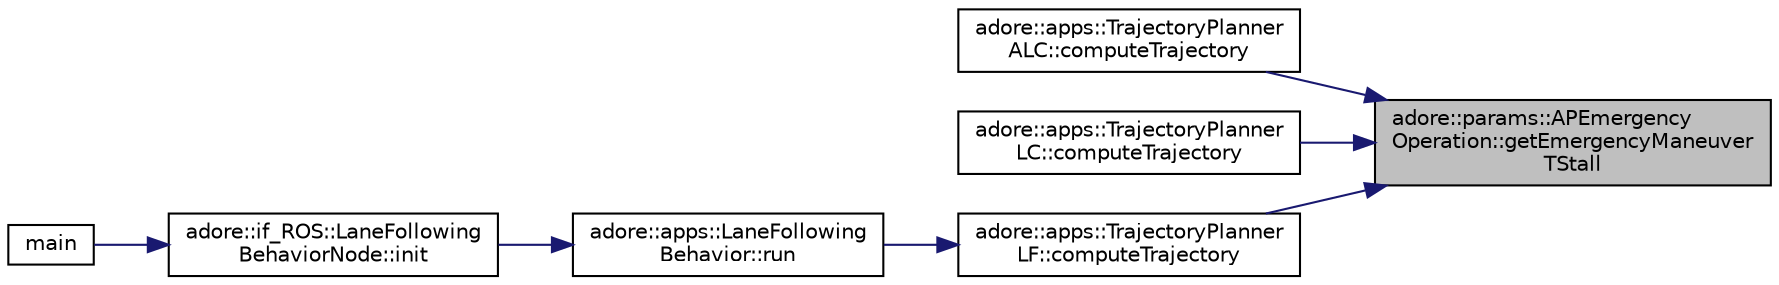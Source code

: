 digraph "adore::params::APEmergencyOperation::getEmergencyManeuverTStall"
{
 // LATEX_PDF_SIZE
  edge [fontname="Helvetica",fontsize="10",labelfontname="Helvetica",labelfontsize="10"];
  node [fontname="Helvetica",fontsize="10",shape=record];
  rankdir="RL";
  Node1 [label="adore::params::APEmergency\lOperation::getEmergencyManeuver\lTStall",height=0.2,width=0.4,color="black", fillcolor="grey75", style="filled", fontcolor="black",tooltip=" "];
  Node1 -> Node2 [dir="back",color="midnightblue",fontsize="10",style="solid",fontname="Helvetica"];
  Node2 [label="adore::apps::TrajectoryPlanner\lALC::computeTrajectory",height=0.2,width=0.4,color="black", fillcolor="white", style="filled",URL="$classadore_1_1apps_1_1TrajectoryPlannerALC.html#ac8684dc66c076b07b57f3bb67328314e",tooltip="update data, views and recompute maneuver"];
  Node1 -> Node3 [dir="back",color="midnightblue",fontsize="10",style="solid",fontname="Helvetica"];
  Node3 [label="adore::apps::TrajectoryPlanner\lLC::computeTrajectory",height=0.2,width=0.4,color="black", fillcolor="white", style="filled",URL="$classadore_1_1apps_1_1TrajectoryPlannerLC.html#accad9246ad8f7ab9c45b648c3a70f18a",tooltip="update data, views and recompute maneuver"];
  Node1 -> Node4 [dir="back",color="midnightblue",fontsize="10",style="solid",fontname="Helvetica"];
  Node4 [label="adore::apps::TrajectoryPlanner\lLF::computeTrajectory",height=0.2,width=0.4,color="black", fillcolor="white", style="filled",URL="$classadore_1_1apps_1_1TrajectoryPlannerLF.html#a0f66455260fa8707f58fd45668328d6f",tooltip="update data, views and recompute maneuver"];
  Node4 -> Node5 [dir="back",color="midnightblue",fontsize="10",style="solid",fontname="Helvetica"];
  Node5 [label="adore::apps::LaneFollowing\lBehavior::run",height=0.2,width=0.4,color="black", fillcolor="white", style="filled",URL="$classadore_1_1apps_1_1LaneFollowingBehavior.html#a122fa3811850a5235e3c10f80c8f3e94",tooltip="select initial state and recompute maneuver"];
  Node5 -> Node6 [dir="back",color="midnightblue",fontsize="10",style="solid",fontname="Helvetica"];
  Node6 [label="adore::if_ROS::LaneFollowing\lBehaviorNode::init",height=0.2,width=0.4,color="black", fillcolor="white", style="filled",URL="$classadore_1_1if__ROS_1_1LaneFollowingBehaviorNode.html#a0cb478c2dde1ec76031977170055577a",tooltip=" "];
  Node6 -> Node7 [dir="back",color="midnightblue",fontsize="10",style="solid",fontname="Helvetica"];
  Node7 [label="main",height=0.2,width=0.4,color="black", fillcolor="white", style="filled",URL="$adore__lfbehavior__node_8cpp.html#a3c04138a5bfe5d72780bb7e82a18e627",tooltip=" "];
}
